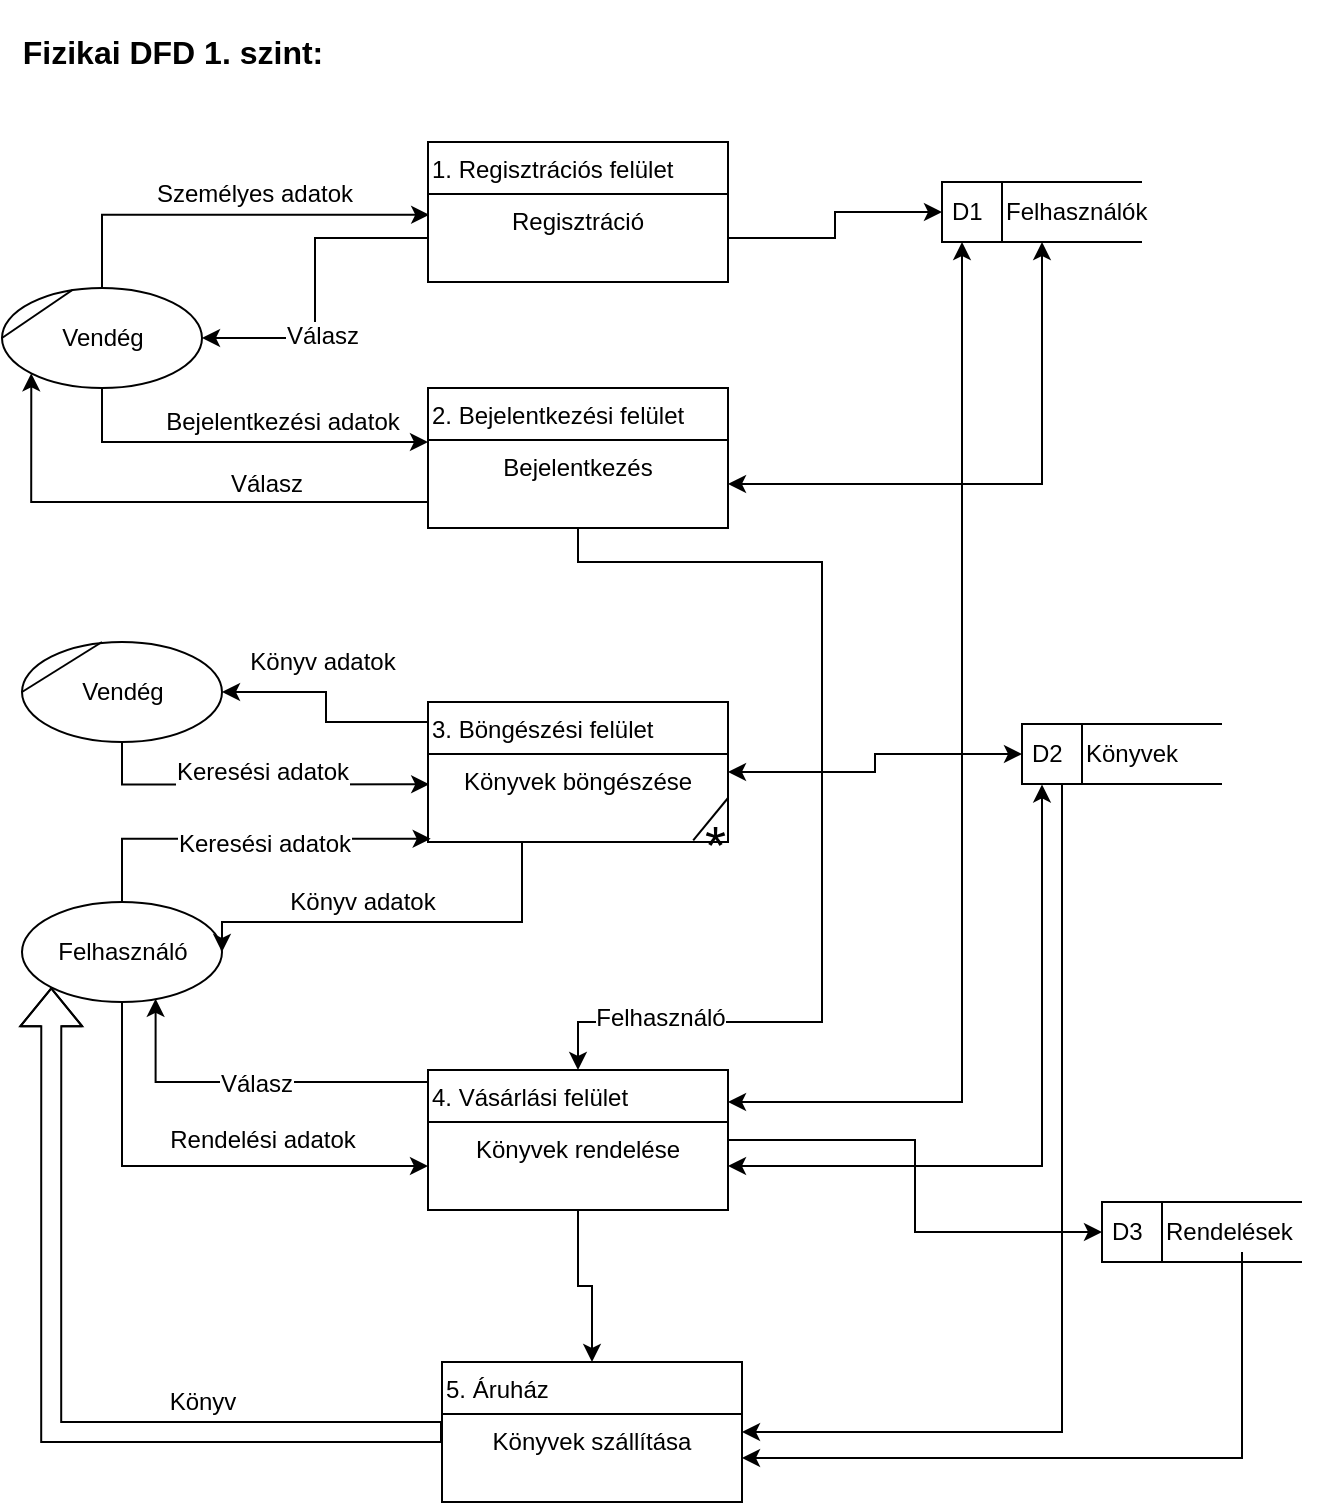 <mxfile version="12.8.0" type="device" pages="5"><diagram id="Dex--o-Fg27r2lw3h0oc" name="Page-1"><mxGraphModel dx="1673" dy="839" grid="1" gridSize="10" guides="1" tooltips="1" connect="1" arrows="1" fold="1" page="1" pageScale="1" pageWidth="827" pageHeight="1169" math="0" shadow="0"><root><mxCell id="0"/><mxCell id="1" parent="0"/><mxCell id="naQja85ROLotgSGWXkZb-15" style="edgeStyle=orthogonalEdgeStyle;rounded=0;orthogonalLoop=1;jettySize=auto;html=1;entryX=0.004;entryY=0.236;entryDx=0;entryDy=0;entryPerimeter=0;" parent="1" source="naQja85ROLotgSGWXkZb-1" target="naQja85ROLotgSGWXkZb-8" edge="1"><mxGeometry relative="1" as="geometry"/></mxCell><mxCell id="naQja85ROLotgSGWXkZb-16" value="Személyes adatok" style="text;html=1;resizable=0;points=[];align=center;verticalAlign=middle;labelBackgroundColor=#ffffff;" parent="naQja85ROLotgSGWXkZb-15" vertex="1" connectable="0"><mxGeometry x="-0.318" y="-2" relative="1" as="geometry"><mxPoint x="44" y="-13" as="offset"/></mxGeometry></mxCell><mxCell id="naQja85ROLotgSGWXkZb-17" style="edgeStyle=orthogonalEdgeStyle;rounded=0;orthogonalLoop=1;jettySize=auto;html=1;" parent="1" source="naQja85ROLotgSGWXkZb-1" target="naQja85ROLotgSGWXkZb-12" edge="1"><mxGeometry relative="1" as="geometry"><Array as="points"><mxPoint x="100" y="270"/></Array></mxGeometry></mxCell><mxCell id="naQja85ROLotgSGWXkZb-18" value="Bejelentkezési adatok" style="text;html=1;resizable=0;points=[];align=center;verticalAlign=middle;labelBackgroundColor=#ffffff;" parent="naQja85ROLotgSGWXkZb-17" vertex="1" connectable="0"><mxGeometry x="0.052" y="32" relative="1" as="geometry"><mxPoint x="17" y="22" as="offset"/></mxGeometry></mxCell><mxCell id="naQja85ROLotgSGWXkZb-1" value="Vendég" style="shape=ellipse;html=1;dashed=0;whitespace=wrap;perimeter=ellipsePerimeter;" parent="1" vertex="1"><mxGeometry x="50" y="193" width="100" height="50" as="geometry"/></mxCell><mxCell id="naQja85ROLotgSGWXkZb-33" style="edgeStyle=orthogonalEdgeStyle;rounded=0;orthogonalLoop=1;jettySize=auto;html=1;entryX=0.009;entryY=0.964;entryDx=0;entryDy=0;entryPerimeter=0;startArrow=none;startFill=0;" parent="1" source="naQja85ROLotgSGWXkZb-2" target="naQja85ROLotgSGWXkZb-24" edge="1"><mxGeometry relative="1" as="geometry"/></mxCell><mxCell id="naQja85ROLotgSGWXkZb-34" value="Keresési adatok" style="text;html=1;resizable=0;points=[];align=center;verticalAlign=middle;labelBackgroundColor=#ffffff;" parent="naQja85ROLotgSGWXkZb-33" vertex="1" connectable="0"><mxGeometry x="0.441" y="-1" relative="1" as="geometry"><mxPoint x="-32" y="1" as="offset"/></mxGeometry></mxCell><mxCell id="naQja85ROLotgSGWXkZb-43" style="edgeStyle=orthogonalEdgeStyle;rounded=0;orthogonalLoop=1;jettySize=auto;html=1;startArrow=none;startFill=0;" parent="1" source="naQja85ROLotgSGWXkZb-2" target="naQja85ROLotgSGWXkZb-26" edge="1"><mxGeometry relative="1" as="geometry"/></mxCell><mxCell id="naQja85ROLotgSGWXkZb-44" value="Rendelési adatok" style="text;html=1;resizable=0;points=[];align=center;verticalAlign=middle;labelBackgroundColor=#ffffff;" parent="naQja85ROLotgSGWXkZb-43" vertex="1" connectable="0"><mxGeometry x="-0.326" y="35" relative="1" as="geometry"><mxPoint x="35" y="-10" as="offset"/></mxGeometry></mxCell><mxCell id="naQja85ROLotgSGWXkZb-2" value="Felhasználó" style="shape=ellipse;html=1;dashed=0;whitespace=wrap;perimeter=ellipsePerimeter;" parent="1" vertex="1"><mxGeometry x="60" y="500" width="100" height="50" as="geometry"/></mxCell><mxCell id="naQja85ROLotgSGWXkZb-7" value="1. Regisztrációs felület" style="swimlane;fontStyle=0;childLayout=stackLayout;horizontal=1;startSize=26;fillColor=none;horizontalStack=0;resizeParent=1;resizeParentMax=0;resizeLast=0;collapsible=1;marginBottom=0;align=left;" parent="1" vertex="1"><mxGeometry x="263" y="120" width="150" height="70" as="geometry"><mxRectangle x="350" y="180" width="40" height="26" as="alternateBounds"/></mxGeometry></mxCell><mxCell id="naQja85ROLotgSGWXkZb-8" value="Regisztráció" style="text;strokeColor=none;fillColor=none;align=center;verticalAlign=top;spacingLeft=4;spacingRight=4;overflow=hidden;rotatable=0;points=[[0,0.5],[1,0.5]];portConstraint=eastwest;" parent="naQja85ROLotgSGWXkZb-7" vertex="1"><mxGeometry y="26" width="150" height="44" as="geometry"/></mxCell><mxCell id="naQja85ROLotgSGWXkZb-19" style="edgeStyle=orthogonalEdgeStyle;rounded=0;orthogonalLoop=1;jettySize=auto;html=1;entryX=0;entryY=1;entryDx=0;entryDy=0;" parent="1" source="naQja85ROLotgSGWXkZb-11" target="naQja85ROLotgSGWXkZb-1" edge="1"><mxGeometry relative="1" as="geometry"><Array as="points"><mxPoint x="65" y="300"/></Array></mxGeometry></mxCell><mxCell id="naQja85ROLotgSGWXkZb-20" value="Válasz" style="text;html=1;resizable=0;points=[];align=center;verticalAlign=middle;labelBackgroundColor=#ffffff;" parent="naQja85ROLotgSGWXkZb-19" vertex="1" connectable="0"><mxGeometry x="-0.367" y="-3" relative="1" as="geometry"><mxPoint x="2" y="-6" as="offset"/></mxGeometry></mxCell><mxCell id="naQja85ROLotgSGWXkZb-45" style="edgeStyle=orthogonalEdgeStyle;rounded=0;orthogonalLoop=1;jettySize=auto;html=1;startArrow=none;startFill=0;" parent="1" source="naQja85ROLotgSGWXkZb-11" target="naQja85ROLotgSGWXkZb-25" edge="1"><mxGeometry relative="1" as="geometry"><Array as="points"><mxPoint x="338" y="330"/><mxPoint x="460" y="330"/><mxPoint x="460" y="560"/><mxPoint x="338" y="560"/></Array></mxGeometry></mxCell><mxCell id="naQja85ROLotgSGWXkZb-46" value="Felhasználó" style="text;html=1;resizable=0;points=[];align=center;verticalAlign=middle;labelBackgroundColor=#ffffff;" parent="naQja85ROLotgSGWXkZb-45" vertex="1" connectable="0"><mxGeometry x="0.748" y="-2" relative="1" as="geometry"><mxPoint as="offset"/></mxGeometry></mxCell><mxCell id="naQja85ROLotgSGWXkZb-11" value="2. Bejelentkezési felület" style="swimlane;fontStyle=0;childLayout=stackLayout;horizontal=1;startSize=26;fillColor=none;horizontalStack=0;resizeParent=1;resizeParentMax=0;resizeLast=0;collapsible=1;marginBottom=0;align=left;" parent="1" vertex="1"><mxGeometry x="263" y="243" width="150" height="70" as="geometry"><mxRectangle x="350" y="180" width="40" height="26" as="alternateBounds"/></mxGeometry></mxCell><mxCell id="naQja85ROLotgSGWXkZb-12" value="Bejelentkezés" style="text;strokeColor=none;fillColor=none;align=center;verticalAlign=top;spacingLeft=4;spacingRight=4;overflow=hidden;rotatable=0;points=[[0,0.5],[1,0.5]];portConstraint=eastwest;" parent="naQja85ROLotgSGWXkZb-11" vertex="1"><mxGeometry y="26" width="150" height="44" as="geometry"/></mxCell><mxCell id="naQja85ROLotgSGWXkZb-22" style="edgeStyle=orthogonalEdgeStyle;rounded=0;orthogonalLoop=1;jettySize=auto;html=1;entryX=1;entryY=0.5;entryDx=0;entryDy=0;startArrow=classic;startFill=1;" parent="1" source="naQja85ROLotgSGWXkZb-13" target="naQja85ROLotgSGWXkZb-12" edge="1"><mxGeometry relative="1" as="geometry"/></mxCell><mxCell id="naQja85ROLotgSGWXkZb-13" value="D1" style="html=1;dashed=0;whitespace=wrap;shape=mxgraph.dfd.dataStoreID;align=left;spacingLeft=3;points=[[0,0],[0.5,0],[1,0],[0,0.5],[1,0.5],[0,1],[0.5,1],[1,1]];" parent="1" vertex="1"><mxGeometry x="520" y="140" width="100" height="30" as="geometry"/></mxCell><mxCell id="naQja85ROLotgSGWXkZb-21" style="edgeStyle=orthogonalEdgeStyle;rounded=0;orthogonalLoop=1;jettySize=auto;html=1;entryX=0;entryY=0.5;entryDx=0;entryDy=0;" parent="1" source="naQja85ROLotgSGWXkZb-8" target="naQja85ROLotgSGWXkZb-13" edge="1"><mxGeometry relative="1" as="geometry"/></mxCell><mxCell id="naQja85ROLotgSGWXkZb-31" style="edgeStyle=orthogonalEdgeStyle;rounded=0;orthogonalLoop=1;jettySize=auto;html=1;entryX=1;entryY=0.5;entryDx=0;entryDy=0;startArrow=none;startFill=0;" parent="1" source="naQja85ROLotgSGWXkZb-23" target="naQja85ROLotgSGWXkZb-27" edge="1"><mxGeometry relative="1" as="geometry"><Array as="points"><mxPoint x="212" y="410"/><mxPoint x="212" y="395"/></Array></mxGeometry></mxCell><mxCell id="naQja85ROLotgSGWXkZb-32" value="Könyv adatok" style="text;html=1;resizable=0;points=[];align=center;verticalAlign=middle;labelBackgroundColor=#ffffff;" parent="naQja85ROLotgSGWXkZb-31" vertex="1" connectable="0"><mxGeometry x="0.203" y="-4" relative="1" as="geometry"><mxPoint x="3" y="-11" as="offset"/></mxGeometry></mxCell><mxCell id="naQja85ROLotgSGWXkZb-35" style="edgeStyle=orthogonalEdgeStyle;rounded=0;orthogonalLoop=1;jettySize=auto;html=1;entryX=1;entryY=0.5;entryDx=0;entryDy=0;startArrow=none;startFill=0;" parent="1" source="naQja85ROLotgSGWXkZb-23" target="naQja85ROLotgSGWXkZb-2" edge="1"><mxGeometry relative="1" as="geometry"><Array as="points"><mxPoint x="310" y="510"/><mxPoint x="160" y="510"/></Array></mxGeometry></mxCell><mxCell id="naQja85ROLotgSGWXkZb-36" value="Könyv adatok" style="text;html=1;resizable=0;points=[];align=center;verticalAlign=middle;labelBackgroundColor=#ffffff;" parent="naQja85ROLotgSGWXkZb-35" vertex="1" connectable="0"><mxGeometry x="0.298" y="-3" relative="1" as="geometry"><mxPoint x="13" y="-7" as="offset"/></mxGeometry></mxCell><mxCell id="naQja85ROLotgSGWXkZb-38" style="edgeStyle=orthogonalEdgeStyle;rounded=0;orthogonalLoop=1;jettySize=auto;html=1;entryX=0;entryY=0.5;entryDx=0;entryDy=0;startArrow=classic;startFill=1;" parent="1" source="naQja85ROLotgSGWXkZb-23" target="naQja85ROLotgSGWXkZb-37" edge="1"><mxGeometry relative="1" as="geometry"/></mxCell><mxCell id="naQja85ROLotgSGWXkZb-23" value="3. Böngészési felület" style="swimlane;fontStyle=0;childLayout=stackLayout;horizontal=1;startSize=26;fillColor=none;horizontalStack=0;resizeParent=1;resizeParentMax=0;resizeLast=0;collapsible=1;marginBottom=0;align=left;" parent="1" vertex="1"><mxGeometry x="263" y="400" width="150" height="70" as="geometry"><mxRectangle x="350" y="180" width="40" height="26" as="alternateBounds"/></mxGeometry></mxCell><mxCell id="naQja85ROLotgSGWXkZb-24" value="Könyvek böngészése" style="text;strokeColor=none;fillColor=none;align=center;verticalAlign=top;spacingLeft=4;spacingRight=4;overflow=hidden;rotatable=0;points=[[0,0.5],[1,0.5]];portConstraint=eastwest;" parent="naQja85ROLotgSGWXkZb-23" vertex="1"><mxGeometry y="26" width="150" height="44" as="geometry"/></mxCell><mxCell id="naQja85ROLotgSGWXkZb-59" value="" style="endArrow=none;html=1;entryX=1;entryY=0.5;entryDx=0;entryDy=0;exitX=0.884;exitY=0.982;exitDx=0;exitDy=0;exitPerimeter=0;" parent="naQja85ROLotgSGWXkZb-23" source="naQja85ROLotgSGWXkZb-24" target="naQja85ROLotgSGWXkZb-24" edge="1"><mxGeometry width="50" height="50" relative="1" as="geometry"><mxPoint x="-213" y="470" as="sourcePoint"/><mxPoint x="-163" y="420" as="targetPoint"/></mxGeometry></mxCell><mxCell id="naQja85ROLotgSGWXkZb-39" style="edgeStyle=orthogonalEdgeStyle;rounded=0;orthogonalLoop=1;jettySize=auto;html=1;entryX=0.1;entryY=1;entryDx=0;entryDy=0;entryPerimeter=0;startArrow=classic;startFill=1;" parent="1" source="naQja85ROLotgSGWXkZb-25" target="naQja85ROLotgSGWXkZb-13" edge="1"><mxGeometry relative="1" as="geometry"><Array as="points"><mxPoint x="530" y="600"/></Array></mxGeometry></mxCell><mxCell id="naQja85ROLotgSGWXkZb-42" style="edgeStyle=orthogonalEdgeStyle;rounded=0;orthogonalLoop=1;jettySize=auto;html=1;entryX=0;entryY=0.5;entryDx=0;entryDy=0;startArrow=none;startFill=0;" parent="1" source="naQja85ROLotgSGWXkZb-25" target="naQja85ROLotgSGWXkZb-41" edge="1"><mxGeometry relative="1" as="geometry"/></mxCell><mxCell id="n5wov1AX1bAlxisEDjjd-2" style="edgeStyle=orthogonalEdgeStyle;rounded=0;orthogonalLoop=1;jettySize=auto;html=1;entryX=0.668;entryY=0.968;entryDx=0;entryDy=0;entryPerimeter=0;startArrow=none;startFill=0;endArrow=classic;endFill=1;fontSize=12;" parent="1" source="naQja85ROLotgSGWXkZb-25" target="naQja85ROLotgSGWXkZb-2" edge="1"><mxGeometry relative="1" as="geometry"><Array as="points"><mxPoint x="127" y="590"/></Array></mxGeometry></mxCell><mxCell id="n5wov1AX1bAlxisEDjjd-3" value="Válasz" style="text;html=1;resizable=0;points=[];align=center;verticalAlign=middle;labelBackgroundColor=#ffffff;fontSize=12;" parent="n5wov1AX1bAlxisEDjjd-2" vertex="1" connectable="0"><mxGeometry x="-0.029" y="1" relative="1" as="geometry"><mxPoint as="offset"/></mxGeometry></mxCell><mxCell id="8-DbtvxXJsFR5BbwrOw9-1" style="edgeStyle=orthogonalEdgeStyle;rounded=0;orthogonalLoop=1;jettySize=auto;html=1;entryX=0.5;entryY=0;entryDx=0;entryDy=0;startArrow=none;startFill=0;endArrow=classic;endFill=1;fontSize=12;" parent="1" source="naQja85ROLotgSGWXkZb-25" target="naQja85ROLotgSGWXkZb-52" edge="1"><mxGeometry relative="1" as="geometry"/></mxCell><mxCell id="naQja85ROLotgSGWXkZb-25" value="4. Vásárlási felület" style="swimlane;fontStyle=0;childLayout=stackLayout;horizontal=1;startSize=26;fillColor=none;horizontalStack=0;resizeParent=1;resizeParentMax=0;resizeLast=0;collapsible=1;marginBottom=0;align=left;" parent="1" vertex="1"><mxGeometry x="263" y="584" width="150" height="70" as="geometry"><mxRectangle x="350" y="180" width="40" height="26" as="alternateBounds"/></mxGeometry></mxCell><mxCell id="naQja85ROLotgSGWXkZb-26" value="Könyvek rendelése" style="text;strokeColor=none;fillColor=none;align=center;verticalAlign=top;spacingLeft=4;spacingRight=4;overflow=hidden;rotatable=0;points=[[0,0.5],[1,0.5]];portConstraint=eastwest;" parent="naQja85ROLotgSGWXkZb-25" vertex="1"><mxGeometry y="26" width="150" height="44" as="geometry"/></mxCell><mxCell id="naQja85ROLotgSGWXkZb-29" style="edgeStyle=orthogonalEdgeStyle;rounded=0;orthogonalLoop=1;jettySize=auto;html=1;entryX=0.004;entryY=0.345;entryDx=0;entryDy=0;entryPerimeter=0;startArrow=none;startFill=0;" parent="1" source="naQja85ROLotgSGWXkZb-27" target="naQja85ROLotgSGWXkZb-24" edge="1"><mxGeometry relative="1" as="geometry"/></mxCell><mxCell id="naQja85ROLotgSGWXkZb-30" value="Keresési adatok" style="text;html=1;resizable=0;points=[];align=center;verticalAlign=middle;labelBackgroundColor=#ffffff;" parent="naQja85ROLotgSGWXkZb-29" vertex="1" connectable="0"><mxGeometry x="-0.211" y="-1" relative="1" as="geometry"><mxPoint x="22" y="-7" as="offset"/></mxGeometry></mxCell><mxCell id="naQja85ROLotgSGWXkZb-27" value="Vendég" style="shape=ellipse;html=1;dashed=0;whitespace=wrap;perimeter=ellipsePerimeter;align=center;" parent="1" vertex="1"><mxGeometry x="60" y="370" width="100" height="50" as="geometry"/></mxCell><mxCell id="naQja85ROLotgSGWXkZb-28" value="" style="endArrow=none;html=1;exitX=0;exitY=0.5;exitDx=0;exitDy=0;entryX=0.352;entryY=0.02;entryDx=0;entryDy=0;entryPerimeter=0;" parent="1" source="naQja85ROLotgSGWXkZb-1" target="naQja85ROLotgSGWXkZb-1" edge="1"><mxGeometry width="50" height="50" relative="1" as="geometry"><mxPoint x="50" y="240" as="sourcePoint"/><mxPoint x="90" y="190" as="targetPoint"/></mxGeometry></mxCell><mxCell id="naQja85ROLotgSGWXkZb-37" value="D2" style="html=1;dashed=0;whitespace=wrap;shape=mxgraph.dfd.dataStoreID;align=left;spacingLeft=3;points=[[0,0],[0.5,0],[1,0],[0,0.5],[1,0.5],[0,1],[0.5,1],[1,1]];" parent="1" vertex="1"><mxGeometry x="560" y="411" width="100" height="30" as="geometry"/></mxCell><mxCell id="naQja85ROLotgSGWXkZb-40" style="edgeStyle=orthogonalEdgeStyle;rounded=0;orthogonalLoop=1;jettySize=auto;html=1;entryX=0.1;entryY=1.007;entryDx=0;entryDy=0;entryPerimeter=0;startArrow=classic;startFill=1;" parent="1" source="naQja85ROLotgSGWXkZb-26" target="naQja85ROLotgSGWXkZb-37" edge="1"><mxGeometry relative="1" as="geometry"/></mxCell><mxCell id="naQja85ROLotgSGWXkZb-41" value="D3" style="html=1;dashed=0;whitespace=wrap;shape=mxgraph.dfd.dataStoreID;align=left;spacingLeft=3;points=[[0,0],[0.5,0],[1,0],[0,0.5],[1,0.5],[0,1],[0.5,1],[1,1]];" parent="1" vertex="1"><mxGeometry x="600" y="650" width="100" height="30" as="geometry"/></mxCell><mxCell id="naQja85ROLotgSGWXkZb-48" value="" style="endArrow=none;html=1;exitX=0;exitY=0.5;exitDx=0;exitDy=0;" parent="1" source="naQja85ROLotgSGWXkZb-27" edge="1"><mxGeometry width="50" height="50" relative="1" as="geometry"><mxPoint x="60" y="410" as="sourcePoint"/><mxPoint x="100" y="370" as="targetPoint"/></mxGeometry></mxCell><mxCell id="naQja85ROLotgSGWXkZb-49" value="Felhasználók" style="text;html=1;resizable=0;points=[];autosize=1;align=left;verticalAlign=top;spacingTop=-4;" parent="1" vertex="1"><mxGeometry x="550" y="145" width="90" height="20" as="geometry"/></mxCell><mxCell id="naQja85ROLotgSGWXkZb-50" value="Könyvek" style="text;html=1;resizable=0;points=[];autosize=1;align=left;verticalAlign=top;spacingTop=-4;" parent="1" vertex="1"><mxGeometry x="590" y="416" width="60" height="20" as="geometry"/></mxCell><mxCell id="naQja85ROLotgSGWXkZb-56" style="edgeStyle=orthogonalEdgeStyle;rounded=0;orthogonalLoop=1;jettySize=auto;html=1;entryX=1;entryY=0.5;entryDx=0;entryDy=0;startArrow=none;startFill=0;" parent="1" source="naQja85ROLotgSGWXkZb-51" target="naQja85ROLotgSGWXkZb-53" edge="1"><mxGeometry relative="1" as="geometry"/></mxCell><mxCell id="naQja85ROLotgSGWXkZb-51" value="Rendelések" style="text;html=1;resizable=0;points=[];autosize=1;align=left;verticalAlign=top;spacingTop=-4;" parent="1" vertex="1"><mxGeometry x="630" y="655" width="80" height="20" as="geometry"/></mxCell><mxCell id="naQja85ROLotgSGWXkZb-54" style="edgeStyle=orthogonalEdgeStyle;rounded=0;orthogonalLoop=1;jettySize=auto;html=1;startArrow=classic;startFill=1;endArrow=none;endFill=0;" parent="1" source="naQja85ROLotgSGWXkZb-52" target="naQja85ROLotgSGWXkZb-37" edge="1"><mxGeometry relative="1" as="geometry"><Array as="points"><mxPoint x="580" y="765"/></Array></mxGeometry></mxCell><mxCell id="naQja85ROLotgSGWXkZb-57" style="edgeStyle=orthogonalEdgeStyle;rounded=0;orthogonalLoop=1;jettySize=auto;html=1;entryX=0;entryY=1;entryDx=0;entryDy=0;startArrow=none;startFill=0;shape=flexArrow;" parent="1" source="naQja85ROLotgSGWXkZb-52" target="naQja85ROLotgSGWXkZb-2" edge="1"><mxGeometry relative="1" as="geometry"/></mxCell><mxCell id="naQja85ROLotgSGWXkZb-58" value="Könyv" style="text;html=1;resizable=0;points=[];align=center;verticalAlign=middle;labelBackgroundColor=#ffffff;" parent="naQja85ROLotgSGWXkZb-57" vertex="1" connectable="0"><mxGeometry x="-0.381" y="-6" relative="1" as="geometry"><mxPoint x="9" y="-9" as="offset"/></mxGeometry></mxCell><mxCell id="naQja85ROLotgSGWXkZb-52" value="5. Áruház" style="swimlane;fontStyle=0;childLayout=stackLayout;horizontal=1;startSize=26;fillColor=none;horizontalStack=0;resizeParent=1;resizeParentMax=0;resizeLast=0;collapsible=1;marginBottom=0;align=left;" parent="1" vertex="1"><mxGeometry x="270" y="730" width="150" height="70" as="geometry"><mxRectangle x="350" y="180" width="40" height="26" as="alternateBounds"/></mxGeometry></mxCell><mxCell id="naQja85ROLotgSGWXkZb-53" value="Könyvek szállítása" style="text;strokeColor=none;fillColor=none;align=center;verticalAlign=top;spacingLeft=4;spacingRight=4;overflow=hidden;rotatable=0;points=[[0,0.5],[1,0.5]];portConstraint=eastwest;" parent="naQja85ROLotgSGWXkZb-52" vertex="1"><mxGeometry y="26" width="150" height="44" as="geometry"/></mxCell><mxCell id="naQja85ROLotgSGWXkZb-60" value="*" style="text;html=1;resizable=0;points=[];autosize=1;align=right;verticalAlign=bottom;spacingTop=-4;fontSize=27;labelPosition=left;verticalLabelPosition=top;" parent="1" vertex="1"><mxGeometry x="413" y="490" width="20" height="20" as="geometry"/></mxCell><mxCell id="OhlNc0prwrBTpy8iQQ1R-1" style="edgeStyle=orthogonalEdgeStyle;rounded=0;orthogonalLoop=1;jettySize=auto;html=1;entryX=1;entryY=0.5;entryDx=0;entryDy=0;startArrow=none;startFill=0;endArrow=classic;endFill=1;fontSize=12;" parent="1" source="naQja85ROLotgSGWXkZb-8" target="naQja85ROLotgSGWXkZb-1" edge="1"><mxGeometry relative="1" as="geometry"/></mxCell><mxCell id="OhlNc0prwrBTpy8iQQ1R-2" value="Válasz" style="text;html=1;resizable=0;points=[];align=center;verticalAlign=middle;labelBackgroundColor=#ffffff;fontSize=12;" parent="OhlNc0prwrBTpy8iQQ1R-1" vertex="1" connectable="0"><mxGeometry x="0.191" y="-3" relative="1" as="geometry"><mxPoint x="6" y="8" as="offset"/></mxGeometry></mxCell><mxCell id="bI3rAnVrdddAbVNu9CMB-1" value="&lt;h2&gt;&lt;font style=&quot;font-size: 16px&quot;&gt;Fizikai DFD 1. szint:&lt;/font&gt;&lt;/h2&gt;" style="text;html=1;align=center;verticalAlign=middle;resizable=0;points=[];autosize=1;" vertex="1" parent="1"><mxGeometry x="50" y="50" width="170" height="50" as="geometry"/></mxCell></root></mxGraphModel></diagram><diagram id="E3DHKG3Lny0LKk9NBCO2" name="Page-2"><mxGraphModel dx="1422" dy="713" grid="1" gridSize="10" guides="1" tooltips="1" connect="1" arrows="1" fold="1" page="1" pageScale="1" pageWidth="827" pageHeight="1169" math="0" shadow="0"><root><mxCell id="fCQuZ8JdMavADfHyXUpM-0"/><mxCell id="fCQuZ8JdMavADfHyXUpM-1" parent="fCQuZ8JdMavADfHyXUpM-0"/><mxCell id="jLLs5Ni0uWfMCStu8Lew-0" style="edgeStyle=orthogonalEdgeStyle;rounded=0;orthogonalLoop=1;jettySize=auto;html=1;entryX=-0.004;entryY=0.331;entryDx=0;entryDy=0;entryPerimeter=0;startArrow=none;startFill=0;endArrow=classic;endFill=1;fontSize=12;" parent="fCQuZ8JdMavADfHyXUpM-1" source="fCQuZ8JdMavADfHyXUpM-3" target="DsXk8vYqBbhX0YfMfgaJ-3" edge="1"><mxGeometry relative="1" as="geometry"/></mxCell><mxCell id="jLLs5Ni0uWfMCStu8Lew-1" value="Személyes adatok" style="text;html=1;resizable=0;points=[];align=center;verticalAlign=middle;labelBackgroundColor=#ffffff;fontSize=12;" parent="jLLs5Ni0uWfMCStu8Lew-0" vertex="1" connectable="0"><mxGeometry x="-0.168" y="-1" relative="1" as="geometry"><mxPoint x="2" y="-8" as="offset"/></mxGeometry></mxCell><mxCell id="fCQuZ8JdMavADfHyXUpM-3" value="Vendég" style="shape=ellipse;html=1;dashed=0;whitespace=wrap;perimeter=ellipsePerimeter;fontSize=12;align=center;" parent="fCQuZ8JdMavADfHyXUpM-1" vertex="1"><mxGeometry x="30" y="235" width="100" height="50" as="geometry"/></mxCell><mxCell id="jZcaV0tnbiNQL_H4y_YL-9" value="1. Regisztrációs felület" style="swimlane;fontSize=12;align=left;" parent="fCQuZ8JdMavADfHyXUpM-1" vertex="1"><mxGeometry x="201" y="50" width="460" height="480" as="geometry"/></mxCell><mxCell id="EqII1HhAC6JN_2L8OOSk-2" style="edgeStyle=orthogonalEdgeStyle;rounded=0;orthogonalLoop=1;jettySize=auto;html=1;entryX=0.5;entryY=0;entryDx=0;entryDy=0;startArrow=none;startFill=0;endArrow=classic;endFill=1;fontSize=12;" parent="jZcaV0tnbiNQL_H4y_YL-9" source="DsXk8vYqBbhX0YfMfgaJ-0" target="DsXk8vYqBbhX0YfMfgaJ-5" edge="1"><mxGeometry relative="1" as="geometry"/></mxCell><mxCell id="DsXk8vYqBbhX0YfMfgaJ-0" value="1.1 Adatfelviteli űrlap" style="swimlane;fontStyle=0;childLayout=stackLayout;horizontal=1;startSize=26;fillColor=none;horizontalStack=0;resizeParent=1;resizeParentMax=0;resizeLast=0;collapsible=1;marginBottom=0;fontSize=12;align=left;" parent="jZcaV0tnbiNQL_H4y_YL-9" vertex="1"><mxGeometry x="100" y="80" width="150" height="90" as="geometry"/></mxCell><mxCell id="DsXk8vYqBbhX0YfMfgaJ-3" value="Adatok megadása" style="text;strokeColor=none;fillColor=none;align=left;verticalAlign=top;spacingLeft=4;spacingRight=4;overflow=hidden;rotatable=0;points=[[0,0.5],[1,0.5]];portConstraint=eastwest;" parent="DsXk8vYqBbhX0YfMfgaJ-0" vertex="1"><mxGeometry y="26" width="150" height="64" as="geometry"/></mxCell><mxCell id="EqII1HhAC6JN_2L8OOSk-9" value="" style="endArrow=none;html=1;fontSize=12;exitX=0.828;exitY=1.019;exitDx=0;exitDy=0;exitPerimeter=0;entryX=1.009;entryY=0.731;entryDx=0;entryDy=0;entryPerimeter=0;" parent="DsXk8vYqBbhX0YfMfgaJ-0" source="DsXk8vYqBbhX0YfMfgaJ-3" target="DsXk8vYqBbhX0YfMfgaJ-3" edge="1"><mxGeometry width="50" height="50" relative="1" as="geometry"><mxPoint x="229" y="100" as="sourcePoint"/><mxPoint x="279" y="50" as="targetPoint"/></mxGeometry></mxCell><mxCell id="EqII1HhAC6JN_2L8OOSk-4" style="edgeStyle=orthogonalEdgeStyle;rounded=0;orthogonalLoop=1;jettySize=auto;html=1;entryX=0.5;entryY=0;entryDx=0;entryDy=0;startArrow=none;startFill=0;endArrow=classic;endFill=1;fontSize=12;" parent="jZcaV0tnbiNQL_H4y_YL-9" source="DsXk8vYqBbhX0YfMfgaJ-5" target="DsXk8vYqBbhX0YfMfgaJ-7" edge="1"><mxGeometry relative="1" as="geometry"/></mxCell><mxCell id="DsXk8vYqBbhX0YfMfgaJ-5" value="1.2 Felhasználó kereső" style="swimlane;fontStyle=0;childLayout=stackLayout;horizontal=1;startSize=26;fillColor=none;horizontalStack=0;resizeParent=1;resizeParentMax=0;resizeLast=0;collapsible=1;marginBottom=0;fontSize=12;align=left;" parent="jZcaV0tnbiNQL_H4y_YL-9" vertex="1"><mxGeometry x="100" y="210" width="150" height="90" as="geometry"/></mxCell><mxCell id="DsXk8vYqBbhX0YfMfgaJ-6" value="Felhasználó keresése" style="text;strokeColor=none;fillColor=none;align=left;verticalAlign=top;spacingLeft=4;spacingRight=4;overflow=hidden;rotatable=0;points=[[0,0.5],[1,0.5]];portConstraint=eastwest;" parent="DsXk8vYqBbhX0YfMfgaJ-5" vertex="1"><mxGeometry y="26" width="150" height="64" as="geometry"/></mxCell><mxCell id="EqII1HhAC6JN_2L8OOSk-10" value="" style="endArrow=none;html=1;fontSize=12;exitX=0.876;exitY=1.013;exitDx=0;exitDy=0;exitPerimeter=0;entryX=1.015;entryY=0.725;entryDx=0;entryDy=0;entryPerimeter=0;" parent="DsXk8vYqBbhX0YfMfgaJ-5" source="DsXk8vYqBbhX0YfMfgaJ-6" target="DsXk8vYqBbhX0YfMfgaJ-6" edge="1"><mxGeometry width="50" height="50" relative="1" as="geometry"><mxPoint x="134.2" y="-28.784" as="sourcePoint"/><mxPoint x="161.35" y="-47.216" as="targetPoint"/></mxGeometry></mxCell><mxCell id="DsXk8vYqBbhX0YfMfgaJ-7" value="1.3 Bejegyzés készítő" style="swimlane;fontStyle=0;childLayout=stackLayout;horizontal=1;startSize=26;fillColor=none;horizontalStack=0;resizeParent=1;resizeParentMax=0;resizeLast=0;collapsible=1;marginBottom=0;fontSize=12;align=left;" parent="jZcaV0tnbiNQL_H4y_YL-9" vertex="1"><mxGeometry x="100" y="350" width="150" height="90" as="geometry"/></mxCell><mxCell id="DsXk8vYqBbhX0YfMfgaJ-8" value="Felhasználó létrehozása" style="text;strokeColor=none;fillColor=none;align=left;verticalAlign=top;spacingLeft=4;spacingRight=4;overflow=hidden;rotatable=0;points=[[0,0.5],[1,0.5]];portConstraint=eastwest;" parent="DsXk8vYqBbhX0YfMfgaJ-7" vertex="1"><mxGeometry y="26" width="150" height="64" as="geometry"/></mxCell><mxCell id="EqII1HhAC6JN_2L8OOSk-11" value="" style="endArrow=none;html=1;fontSize=12;exitX=0.908;exitY=0.988;exitDx=0;exitDy=0;exitPerimeter=0;entryX=0.999;entryY=0.663;entryDx=0;entryDy=0;entryPerimeter=0;" parent="DsXk8vYqBbhX0YfMfgaJ-7" source="DsXk8vYqBbhX0YfMfgaJ-8" target="DsXk8vYqBbhX0YfMfgaJ-8" edge="1"><mxGeometry width="50" height="50" relative="1" as="geometry"><mxPoint x="144.2" y="-158.784" as="sourcePoint"/><mxPoint x="171.35" y="-177.216" as="targetPoint"/></mxGeometry></mxCell><mxCell id="EqII1HhAC6JN_2L8OOSk-3" style="edgeStyle=orthogonalEdgeStyle;rounded=0;orthogonalLoop=1;jettySize=auto;html=1;entryX=1;entryY=0.5;entryDx=0;entryDy=0;startArrow=none;startFill=0;endArrow=classic;endFill=1;fontSize=12;" parent="jZcaV0tnbiNQL_H4y_YL-9" source="DsXk8vYqBbhX0YfMfgaJ-3" target="DsXk8vYqBbhX0YfMfgaJ-8" edge="1"><mxGeometry relative="1" as="geometry"><Array as="points"><mxPoint x="270" y="138"/><mxPoint x="270" y="408"/></Array></mxGeometry></mxCell><mxCell id="EqII1HhAC6JN_2L8OOSk-12" value="*" style="text;html=1;resizable=0;points=[];autosize=1;align=right;verticalAlign=bottom;spacingTop=-4;fontSize=27;labelPosition=left;verticalLabelPosition=top;" parent="jZcaV0tnbiNQL_H4y_YL-9" vertex="1"><mxGeometry x="249" y="190" width="20" height="20" as="geometry"/></mxCell><mxCell id="EqII1HhAC6JN_2L8OOSk-13" value="*" style="text;html=1;resizable=0;points=[];autosize=1;align=right;verticalAlign=bottom;spacingTop=-4;fontSize=27;labelPosition=left;verticalLabelPosition=top;" parent="jZcaV0tnbiNQL_H4y_YL-9" vertex="1"><mxGeometry x="250" y="320" width="20" height="20" as="geometry"/></mxCell><mxCell id="EqII1HhAC6JN_2L8OOSk-15" value="*" style="text;html=1;resizable=0;points=[];autosize=1;align=right;verticalAlign=bottom;spacingTop=-4;fontSize=27;labelPosition=left;verticalLabelPosition=top;" parent="jZcaV0tnbiNQL_H4y_YL-9" vertex="1"><mxGeometry x="250" y="460" width="20" height="20" as="geometry"/></mxCell><mxCell id="EqII1HhAC6JN_2L8OOSk-0" style="edgeStyle=orthogonalEdgeStyle;rounded=0;orthogonalLoop=1;jettySize=auto;html=1;entryX=0.5;entryY=1;entryDx=0;entryDy=0;startArrow=none;startFill=0;endArrow=classic;endFill=1;fontSize=12;" parent="fCQuZ8JdMavADfHyXUpM-1" source="DsXk8vYqBbhX0YfMfgaJ-8" target="fCQuZ8JdMavADfHyXUpM-3" edge="1"><mxGeometry relative="1" as="geometry"/></mxCell><mxCell id="EqII1HhAC6JN_2L8OOSk-1" value="Válasz" style="text;html=1;resizable=0;points=[];align=center;verticalAlign=middle;labelBackgroundColor=#ffffff;fontSize=12;" parent="EqII1HhAC6JN_2L8OOSk-0" vertex="1" connectable="0"><mxGeometry x="-0.105" y="-2" relative="1" as="geometry"><mxPoint as="offset"/></mxGeometry></mxCell><mxCell id="EqII1HhAC6JN_2L8OOSk-5" value="D1" style="html=1;dashed=0;whitespace=wrap;shape=mxgraph.dfd.dataStoreID;align=left;spacingLeft=3;points=[[0,0],[0.5,0],[1,0],[0,0.5],[1,0.5],[0,1],[0.5,1],[1,1]];fontSize=12;" parent="fCQuZ8JdMavADfHyXUpM-1" vertex="1"><mxGeometry x="710" y="285" width="100" height="30" as="geometry"/></mxCell><mxCell id="EqII1HhAC6JN_2L8OOSk-6" style="edgeStyle=orthogonalEdgeStyle;rounded=0;orthogonalLoop=1;jettySize=auto;html=1;startArrow=classic;startFill=1;endArrow=classic;endFill=1;fontSize=12;" parent="fCQuZ8JdMavADfHyXUpM-1" source="DsXk8vYqBbhX0YfMfgaJ-6" target="EqII1HhAC6JN_2L8OOSk-5" edge="1"><mxGeometry relative="1" as="geometry"/></mxCell><mxCell id="EqII1HhAC6JN_2L8OOSk-7" style="edgeStyle=orthogonalEdgeStyle;rounded=0;orthogonalLoop=1;jettySize=auto;html=1;entryX=0.624;entryY=1.127;entryDx=0;entryDy=0;entryPerimeter=0;startArrow=classic;startFill=1;endArrow=classic;endFill=1;fontSize=12;" parent="fCQuZ8JdMavADfHyXUpM-1" source="DsXk8vYqBbhX0YfMfgaJ-7" target="EqII1HhAC6JN_2L8OOSk-5" edge="1"><mxGeometry relative="1" as="geometry"><Array as="points"><mxPoint x="772" y="480"/></Array></mxGeometry></mxCell><mxCell id="EqII1HhAC6JN_2L8OOSk-8" value="Felhasználók" style="text;html=1;resizable=0;points=[];autosize=1;align=left;verticalAlign=top;spacingTop=-4;fontSize=12;" parent="fCQuZ8JdMavADfHyXUpM-1" vertex="1"><mxGeometry x="737" y="290" width="90" height="20" as="geometry"/></mxCell><mxCell id="9KRIC5DVWb3CBlBortth-0" value="&lt;h2&gt;Fizikai DFD&amp;nbsp; 2.szint&lt;/h2&gt;" style="text;html=1;align=center;verticalAlign=middle;resizable=0;points=[];autosize=1;" vertex="1" parent="fCQuZ8JdMavADfHyXUpM-1"><mxGeometry x="41" width="180" height="50" as="geometry"/></mxCell></root></mxGraphModel></diagram><diagram id="oXypNDcibYwx4IJJN26h" name="Page-3"><mxGraphModel dx="1422" dy="713" grid="1" gridSize="10" guides="1" tooltips="1" connect="1" arrows="1" fold="1" page="1" pageScale="1" pageWidth="827" pageHeight="1169" math="0" shadow="0"><root><mxCell id="x9KbBKffSNk6jEuZFqJx-0"/><mxCell id="x9KbBKffSNk6jEuZFqJx-1" parent="x9KbBKffSNk6jEuZFqJx-0"/><mxCell id="x9KbBKffSNk6jEuZFqJx-2" value="2. Bejelentkezési felület" style="swimlane;fontSize=12;align=left;" parent="x9KbBKffSNk6jEuZFqJx-1" vertex="1"><mxGeometry x="250" y="60" width="310" height="410" as="geometry"/></mxCell><mxCell id="ZS1YKato7epYdzNAMd3u-12" style="edgeStyle=orthogonalEdgeStyle;rounded=0;orthogonalLoop=1;jettySize=auto;html=1;startArrow=none;startFill=0;endArrow=classic;endFill=1;fontSize=12;" parent="x9KbBKffSNk6jEuZFqJx-2" source="ZS1YKato7epYdzNAMd3u-2" target="ZS1YKato7epYdzNAMd3u-6" edge="1"><mxGeometry relative="1" as="geometry"/></mxCell><mxCell id="ZS1YKato7epYdzNAMd3u-2" value="2.1 Adatelemző" style="swimlane;fontStyle=0;childLayout=stackLayout;horizontal=1;startSize=26;fillColor=none;horizontalStack=0;resizeParent=1;resizeParentMax=0;resizeLast=0;collapsible=1;marginBottom=0;fontSize=12;align=left;" parent="x9KbBKffSNk6jEuZFqJx-2" vertex="1"><mxGeometry x="85" y="80" width="140" height="90" as="geometry"/></mxCell><mxCell id="ZS1YKato7epYdzNAMd3u-4" value="Bejelentkezési adatok&#10;elemzése" style="text;strokeColor=none;fillColor=none;align=center;verticalAlign=top;spacingLeft=4;spacingRight=4;overflow=hidden;rotatable=0;points=[[0,0.5],[1,0.5]];portConstraint=eastwest;" parent="ZS1YKato7epYdzNAMd3u-2" vertex="1"><mxGeometry y="26" width="140" height="64" as="geometry"/></mxCell><mxCell id="31lo3D4Q2ci4cJuALEiD-1" value="" style="endArrow=none;html=1;fontSize=12;exitX=0.787;exitY=1;exitDx=0;exitDy=0;exitPerimeter=0;entryX=1.016;entryY=0.662;entryDx=0;entryDy=0;entryPerimeter=0;" parent="ZS1YKato7epYdzNAMd3u-2" source="ZS1YKato7epYdzNAMd3u-4" target="ZS1YKato7epYdzNAMd3u-4" edge="1"><mxGeometry width="50" height="50" relative="1" as="geometry"><mxPoint x="115" y="110" as="sourcePoint"/><mxPoint x="165" y="60" as="targetPoint"/></mxGeometry></mxCell><mxCell id="ZS1YKato7epYdzNAMd3u-6" value="2.1 Adatellenőrző" style="swimlane;fontStyle=0;childLayout=stackLayout;horizontal=1;startSize=26;fillColor=none;horizontalStack=0;resizeParent=1;resizeParentMax=0;resizeLast=0;collapsible=1;marginBottom=0;fontSize=12;align=left;" parent="x9KbBKffSNk6jEuZFqJx-2" vertex="1"><mxGeometry x="85" y="270" width="140" height="90" as="geometry"/></mxCell><mxCell id="ZS1YKato7epYdzNAMd3u-7" value="Bejelentkezési adatok&#10;ellenőrzése" style="text;strokeColor=none;fillColor=none;align=center;verticalAlign=top;spacingLeft=4;spacingRight=4;overflow=hidden;rotatable=0;points=[[0,0.5],[1,0.5]];portConstraint=eastwest;" parent="ZS1YKato7epYdzNAMd3u-6" vertex="1"><mxGeometry y="26" width="140" height="64" as="geometry"/></mxCell><mxCell id="31lo3D4Q2ci4cJuALEiD-2" value="" style="endArrow=none;html=1;fontSize=12;exitX=0.821;exitY=1.006;exitDx=0;exitDy=0;exitPerimeter=0;entryX=1.004;entryY=0.669;entryDx=0;entryDy=0;entryPerimeter=0;" parent="ZS1YKato7epYdzNAMd3u-6" source="ZS1YKato7epYdzNAMd3u-7" target="ZS1YKato7epYdzNAMd3u-7" edge="1"><mxGeometry width="50" height="50" relative="1" as="geometry"><mxPoint x="165" y="40" as="sourcePoint"/><mxPoint x="145" y="70" as="targetPoint"/></mxGeometry></mxCell><mxCell id="31lo3D4Q2ci4cJuALEiD-3" value="*" style="text;html=1;resizable=0;points=[];autosize=1;align=right;verticalAlign=bottom;spacingTop=-4;fontSize=27;labelPosition=left;verticalLabelPosition=top;" parent="x9KbBKffSNk6jEuZFqJx-2" vertex="1"><mxGeometry x="225" y="185" width="20" height="20" as="geometry"/></mxCell><mxCell id="31lo3D4Q2ci4cJuALEiD-4" value="*" style="text;html=1;resizable=0;points=[];autosize=1;align=right;verticalAlign=bottom;spacingTop=-4;fontSize=27;labelPosition=left;verticalLabelPosition=top;" parent="x9KbBKffSNk6jEuZFqJx-2" vertex="1"><mxGeometry x="225" y="380" width="20" height="20" as="geometry"/></mxCell><mxCell id="ZS1YKato7epYdzNAMd3u-8" style="edgeStyle=orthogonalEdgeStyle;rounded=0;orthogonalLoop=1;jettySize=auto;html=1;startArrow=none;startFill=0;endArrow=classic;endFill=1;fontSize=12;" parent="x9KbBKffSNk6jEuZFqJx-1" source="ZS1YKato7epYdzNAMd3u-0" target="ZS1YKato7epYdzNAMd3u-4" edge="1"><mxGeometry relative="1" as="geometry"/></mxCell><mxCell id="ZS1YKato7epYdzNAMd3u-10" value="Bejelentkezési adatok" style="text;html=1;resizable=0;points=[];align=center;verticalAlign=middle;labelBackgroundColor=#ffffff;fontSize=12;" parent="ZS1YKato7epYdzNAMd3u-8" vertex="1" connectable="0"><mxGeometry x="-0.076" y="-2" relative="1" as="geometry"><mxPoint as="offset"/></mxGeometry></mxCell><mxCell id="ZS1YKato7epYdzNAMd3u-0" value="Vendég" style="shape=ellipse;html=1;dashed=0;whitespace=wrap;perimeter=ellipsePerimeter;fontSize=12;align=center;" parent="x9KbBKffSNk6jEuZFqJx-1" vertex="1"><mxGeometry x="50" y="250" width="100" height="50" as="geometry"/></mxCell><mxCell id="ZS1YKato7epYdzNAMd3u-1" value="D1" style="html=1;dashed=0;whitespace=wrap;shape=mxgraph.dfd.dataStoreID;align=left;spacingLeft=3;points=[[0,0],[0.5,0],[1,0],[0,0.5],[1,0.5],[0,1],[0.5,1],[1,1]];fontSize=12;" parent="x9KbBKffSNk6jEuZFqJx-1" vertex="1"><mxGeometry x="680" y="250" width="100" height="30" as="geometry"/></mxCell><mxCell id="ZS1YKato7epYdzNAMd3u-9" style="edgeStyle=orthogonalEdgeStyle;rounded=0;orthogonalLoop=1;jettySize=auto;html=1;entryX=0.5;entryY=1;entryDx=0;entryDy=0;startArrow=none;startFill=0;endArrow=classic;endFill=1;fontSize=12;" parent="x9KbBKffSNk6jEuZFqJx-1" source="ZS1YKato7epYdzNAMd3u-7" target="ZS1YKato7epYdzNAMd3u-0" edge="1"><mxGeometry relative="1" as="geometry"/></mxCell><mxCell id="ZS1YKato7epYdzNAMd3u-11" value="Válasz" style="text;html=1;resizable=0;points=[];align=center;verticalAlign=middle;labelBackgroundColor=#ffffff;fontSize=12;" parent="ZS1YKato7epYdzNAMd3u-9" vertex="1" connectable="0"><mxGeometry x="0.253" y="-2" relative="1" as="geometry"><mxPoint x="37" y="2" as="offset"/></mxGeometry></mxCell><mxCell id="ZS1YKato7epYdzNAMd3u-13" style="edgeStyle=orthogonalEdgeStyle;rounded=0;orthogonalLoop=1;jettySize=auto;html=1;entryX=0.5;entryY=1;entryDx=0;entryDy=0;startArrow=classic;startFill=1;endArrow=classic;endFill=1;fontSize=12;" parent="x9KbBKffSNk6jEuZFqJx-1" source="ZS1YKato7epYdzNAMd3u-7" target="ZS1YKato7epYdzNAMd3u-1" edge="1"><mxGeometry relative="1" as="geometry"/></mxCell><mxCell id="ZS1YKato7epYdzNAMd3u-14" value="Felhasználók" style="text;html=1;resizable=0;points=[];autosize=1;align=left;verticalAlign=top;spacingTop=-4;fontSize=12;" parent="x9KbBKffSNk6jEuZFqJx-1" vertex="1"><mxGeometry x="710" y="255" width="90" height="20" as="geometry"/></mxCell><mxCell id="nFVy-PHmqgMYp6NFJEBW-0" value="3. Vásárlási felület" style="swimlane;fontStyle=0;childLayout=stackLayout;horizontal=1;startSize=26;fillColor=none;horizontalStack=0;resizeParent=1;resizeParentMax=0;resizeLast=0;collapsible=1;marginBottom=0;fontSize=12;align=left;" parent="x9KbBKffSNk6jEuZFqJx-1" vertex="1"><mxGeometry x="335" y="530" width="140" height="90" as="geometry"/></mxCell><mxCell id="nFVy-PHmqgMYp6NFJEBW-1" value="Könyvek rendelése" style="text;strokeColor=none;fillColor=none;align=center;verticalAlign=top;spacingLeft=4;spacingRight=4;overflow=hidden;rotatable=0;points=[[0,0.5],[1,0.5]];portConstraint=eastwest;" parent="nFVy-PHmqgMYp6NFJEBW-0" vertex="1"><mxGeometry y="26" width="140" height="64" as="geometry"/></mxCell><mxCell id="31lo3D4Q2ci4cJuALEiD-0" style="edgeStyle=orthogonalEdgeStyle;rounded=0;orthogonalLoop=1;jettySize=auto;html=1;startArrow=none;startFill=0;endArrow=classic;endFill=1;fontSize=12;" parent="x9KbBKffSNk6jEuZFqJx-1" source="ZS1YKato7epYdzNAMd3u-6" target="nFVy-PHmqgMYp6NFJEBW-0" edge="1"><mxGeometry relative="1" as="geometry"/></mxCell><mxCell id="2A_FaRqcvQnux_SyRsT6-0" value="&lt;h2&gt;Fizikai DFD 2.szint&lt;/h2&gt;" style="text;html=1;align=center;verticalAlign=middle;resizable=0;points=[];autosize=1;" vertex="1" parent="x9KbBKffSNk6jEuZFqJx-1"><mxGeometry x="50" y="10" width="170" height="50" as="geometry"/></mxCell></root></mxGraphModel></diagram><diagram id="VJiVMKmZt5_cMkcxOYdu" name="Page-4"><mxGraphModel dx="1422" dy="713" grid="1" gridSize="10" guides="1" tooltips="1" connect="1" arrows="1" fold="1" page="1" pageScale="1" pageWidth="827" pageHeight="1169" math="0" shadow="0"><root><mxCell id="zSbrT-9ReSf4nZZEby3H-0"/><mxCell id="zSbrT-9ReSf4nZZEby3H-1" parent="zSbrT-9ReSf4nZZEby3H-0"/><mxCell id="zSbrT-9ReSf4nZZEby3H-2" value="4. Vásárlási felület" style="swimlane;fontSize=12;align=left;" parent="zSbrT-9ReSf4nZZEby3H-1" vertex="1"><mxGeometry x="240" y="220" width="330" height="430" as="geometry"/></mxCell><mxCell id="ty2SfBKnXwJOnlpgLOHu-3" style="edgeStyle=orthogonalEdgeStyle;rounded=0;orthogonalLoop=1;jettySize=auto;html=1;entryX=0.433;entryY=-0.026;entryDx=0;entryDy=0;entryPerimeter=0;startArrow=none;startFill=0;endArrow=classic;endFill=1;fontSize=12;" parent="zSbrT-9ReSf4nZZEby3H-2" source="FAqvlyqn1pm61bF60Xv--0" target="2sVFF5q8sb4K1rJ43q0y-3" edge="1"><mxGeometry relative="1" as="geometry"/></mxCell><mxCell id="FAqvlyqn1pm61bF60Xv--0" value="4.1 Adatellenőrző" style="swimlane;fontStyle=0;childLayout=stackLayout;horizontal=1;startSize=26;fillColor=none;horizontalStack=0;resizeParent=1;resizeParentMax=0;resizeLast=0;collapsible=1;marginBottom=0;align=left;" parent="zSbrT-9ReSf4nZZEby3H-2" vertex="1"><mxGeometry x="35" y="50" width="150" height="70" as="geometry"><mxRectangle x="350" y="180" width="40" height="26" as="alternateBounds"/></mxGeometry></mxCell><mxCell id="FAqvlyqn1pm61bF60Xv--1" value="Rendelési adatok&#10;ellenőrzése" style="text;strokeColor=none;fillColor=none;align=center;verticalAlign=top;spacingLeft=4;spacingRight=4;overflow=hidden;rotatable=0;points=[[0,0.5],[1,0.5]];portConstraint=eastwest;" parent="FAqvlyqn1pm61bF60Xv--0" vertex="1"><mxGeometry y="26" width="150" height="44" as="geometry"/></mxCell><mxCell id="2sVFF5q8sb4K1rJ43q0y-3" value="4.3 Rendelésfeladó" style="swimlane;fontStyle=0;childLayout=stackLayout;horizontal=1;startSize=26;fillColor=none;horizontalStack=0;resizeParent=1;resizeParentMax=0;resizeLast=0;collapsible=1;marginBottom=0;align=left;" parent="zSbrT-9ReSf4nZZEby3H-2" vertex="1"><mxGeometry x="45" y="255" width="150" height="70" as="geometry"><mxRectangle x="350" y="180" width="40" height="26" as="alternateBounds"/></mxGeometry></mxCell><mxCell id="2sVFF5q8sb4K1rJ43q0y-4" value="Rendelés feladása" style="text;strokeColor=none;fillColor=none;align=center;verticalAlign=top;spacingLeft=4;spacingRight=4;overflow=hidden;rotatable=0;points=[[0,0.5],[1,0.5]];portConstraint=eastwest;" parent="2sVFF5q8sb4K1rJ43q0y-3" vertex="1"><mxGeometry y="26" width="150" height="44" as="geometry"/></mxCell><mxCell id="TqbXfHgjmj-7d47W5Tup-5" value="" style="endArrow=none;html=1;fontSize=12;entryX=1;entryY=0.5;entryDx=0;entryDy=0;" parent="2sVFF5q8sb4K1rJ43q0y-3" target="2sVFF5q8sb4K1rJ43q0y-4" edge="1"><mxGeometry width="50" height="50" relative="1" as="geometry"><mxPoint x="125" y="75" as="sourcePoint"/><mxPoint x="160" y="-137" as="targetPoint"/></mxGeometry></mxCell><mxCell id="ty2SfBKnXwJOnlpgLOHu-4" style="edgeStyle=orthogonalEdgeStyle;rounded=0;orthogonalLoop=1;jettySize=auto;html=1;entryX=0.75;entryY=0;entryDx=0;entryDy=0;startArrow=none;startFill=0;endArrow=classic;endFill=1;fontSize=12;" parent="zSbrT-9ReSf4nZZEby3H-2" source="2sVFF5q8sb4K1rJ43q0y-5" target="2sVFF5q8sb4K1rJ43q0y-3" edge="1"><mxGeometry relative="1" as="geometry"/></mxCell><mxCell id="2sVFF5q8sb4K1rJ43q0y-5" value="4.2 Kedvezménykezelő" style="swimlane;fontStyle=0;childLayout=stackLayout;horizontal=1;startSize=26;fillColor=none;horizontalStack=0;resizeParent=1;resizeParentMax=0;resizeLast=0;collapsible=1;marginBottom=0;align=left;" parent="zSbrT-9ReSf4nZZEby3H-2" vertex="1"><mxGeometry x="175" y="152.5" width="150" height="70" as="geometry"><mxRectangle x="350" y="180" width="40" height="26" as="alternateBounds"/></mxGeometry></mxCell><mxCell id="2sVFF5q8sb4K1rJ43q0y-6" value="Kedvezmények&#10;beszámítása" style="text;strokeColor=none;fillColor=none;align=center;verticalAlign=top;spacingLeft=4;spacingRight=4;overflow=hidden;rotatable=0;points=[[0,0.5],[1,0.5]];portConstraint=eastwest;" parent="2sVFF5q8sb4K1rJ43q0y-5" vertex="1"><mxGeometry y="26" width="150" height="44" as="geometry"/></mxCell><mxCell id="TqbXfHgjmj-7d47W5Tup-4" value="" style="endArrow=none;html=1;fontSize=12;entryX=1;entryY=0.5;entryDx=0;entryDy=0;exitX=0.828;exitY=1.027;exitDx=0;exitDy=0;exitPerimeter=0;" parent="2sVFF5q8sb4K1rJ43q0y-5" source="2sVFF5q8sb4K1rJ43q0y-6" target="2sVFF5q8sb4K1rJ43q0y-6" edge="1"><mxGeometry width="50" height="50" relative="1" as="geometry"><mxPoint x="-3" y="-20" as="sourcePoint"/><mxPoint x="22" y="-42" as="targetPoint"/></mxGeometry></mxCell><mxCell id="ty2SfBKnXwJOnlpgLOHu-2" style="edgeStyle=orthogonalEdgeStyle;rounded=0;orthogonalLoop=1;jettySize=auto;html=1;entryX=0.5;entryY=0;entryDx=0;entryDy=0;startArrow=none;startFill=0;endArrow=classic;endFill=1;fontSize=12;" parent="zSbrT-9ReSf4nZZEby3H-2" source="FAqvlyqn1pm61bF60Xv--1" target="2sVFF5q8sb4K1rJ43q0y-5" edge="1"><mxGeometry relative="1" as="geometry"/></mxCell><mxCell id="TqbXfHgjmj-7d47W5Tup-6" value="*" style="text;html=1;resizable=0;points=[];autosize=1;align=right;verticalAlign=bottom;spacingTop=-4;fontSize=27;labelPosition=left;verticalLabelPosition=top;" parent="zSbrT-9ReSf4nZZEby3H-2" vertex="1"><mxGeometry x="185" y="132.5" width="20" height="20" as="geometry"/></mxCell><mxCell id="TqbXfHgjmj-7d47W5Tup-8" value="*" style="text;html=1;resizable=0;points=[];autosize=1;align=right;verticalAlign=bottom;spacingTop=-4;fontSize=27;labelPosition=left;verticalLabelPosition=top;" parent="zSbrT-9ReSf4nZZEby3H-2" vertex="1"><mxGeometry x="195" y="344" width="20" height="20" as="geometry"/></mxCell><mxCell id="TqbXfHgjmj-7d47W5Tup-0" style="edgeStyle=orthogonalEdgeStyle;rounded=0;orthogonalLoop=1;jettySize=auto;html=1;entryX=0.628;entryY=0.023;entryDx=0;entryDy=0;entryPerimeter=0;startArrow=none;startFill=0;endArrow=classic;endFill=1;fontSize=12;" parent="zSbrT-9ReSf4nZZEby3H-1" source="L97blrZ4Q8xuYaFA8JzZ-0" target="FAqvlyqn1pm61bF60Xv--0" edge="1"><mxGeometry relative="1" as="geometry"/></mxCell><mxCell id="L97blrZ4Q8xuYaFA8JzZ-0" value="2. Bejelentkezési felület" style="swimlane;fontStyle=0;childLayout=stackLayout;horizontal=1;startSize=26;fillColor=none;horizontalStack=0;resizeParent=1;resizeParentMax=0;resizeLast=0;collapsible=1;marginBottom=0;align=left;" parent="zSbrT-9ReSf4nZZEby3H-1" vertex="1"><mxGeometry x="360" y="60" width="150" height="70" as="geometry"><mxRectangle x="350" y="180" width="40" height="26" as="alternateBounds"/></mxGeometry></mxCell><mxCell id="L97blrZ4Q8xuYaFA8JzZ-1" value="Bejelentkezés" style="text;strokeColor=none;fillColor=none;align=center;verticalAlign=top;spacingLeft=4;spacingRight=4;overflow=hidden;rotatable=0;points=[[0,0.5],[1,0.5]];portConstraint=eastwest;" parent="L97blrZ4Q8xuYaFA8JzZ-0" vertex="1"><mxGeometry y="26" width="150" height="44" as="geometry"/></mxCell><mxCell id="ty2SfBKnXwJOnlpgLOHu-0" style="edgeStyle=orthogonalEdgeStyle;rounded=0;orthogonalLoop=1;jettySize=auto;html=1;entryX=0.004;entryY=0.173;entryDx=0;entryDy=0;entryPerimeter=0;startArrow=none;startFill=0;endArrow=classic;endFill=1;fontSize=12;" parent="zSbrT-9ReSf4nZZEby3H-1" source="L97blrZ4Q8xuYaFA8JzZ-2" target="FAqvlyqn1pm61bF60Xv--1" edge="1"><mxGeometry relative="1" as="geometry"/></mxCell><mxCell id="ty2SfBKnXwJOnlpgLOHu-1" value="Rendelési adatok" style="text;html=1;resizable=0;points=[];align=center;verticalAlign=middle;labelBackgroundColor=#ffffff;fontSize=12;" parent="ty2SfBKnXwJOnlpgLOHu-0" vertex="1" connectable="0"><mxGeometry x="0.075" y="-3" relative="1" as="geometry"><mxPoint as="offset"/></mxGeometry></mxCell><mxCell id="L97blrZ4Q8xuYaFA8JzZ-2" value="Felhasználó" style="shape=ellipse;html=1;dashed=0;whitespace=wrap;perimeter=ellipsePerimeter;fontSize=12;align=center;" parent="zSbrT-9ReSf4nZZEby3H-1" vertex="1"><mxGeometry x="20" y="380" width="100" height="50" as="geometry"/></mxCell><mxCell id="ty2SfBKnXwJOnlpgLOHu-6" style="edgeStyle=orthogonalEdgeStyle;rounded=0;orthogonalLoop=1;jettySize=auto;html=1;entryX=1.017;entryY=0.082;entryDx=0;entryDy=0;entryPerimeter=0;startArrow=none;startFill=0;endArrow=classic;endFill=1;fontSize=12;" parent="zSbrT-9ReSf4nZZEby3H-1" source="GI1vWIdpt2wmme6-1KU0-0" target="FAqvlyqn1pm61bF60Xv--1" edge="1"><mxGeometry relative="1" as="geometry"/></mxCell><mxCell id="GI1vWIdpt2wmme6-1KU0-0" value="D2" style="html=1;dashed=0;whitespace=wrap;shape=mxgraph.dfd.dataStoreID;align=left;spacingLeft=3;points=[[0,0],[0.5,0],[1,0],[0,0.5],[1,0.5],[0,1],[0.5,1],[1,1]];fontSize=12;" parent="zSbrT-9ReSf4nZZEby3H-1" vertex="1"><mxGeometry x="680" y="300" width="100" height="30" as="geometry"/></mxCell><mxCell id="2sVFF5q8sb4K1rJ43q0y-2" value="D3" style="html=1;dashed=0;whitespace=wrap;shape=mxgraph.dfd.dataStoreID;align=left;spacingLeft=3;points=[[0,0],[0.5,0],[1,0],[0,0.5],[1,0.5],[0,1],[0.5,1],[1,1]];fontSize=12;" parent="zSbrT-9ReSf4nZZEby3H-1" vertex="1"><mxGeometry x="660" y="530" width="100" height="30" as="geometry"/></mxCell><mxCell id="ty2SfBKnXwJOnlpgLOHu-5" style="edgeStyle=orthogonalEdgeStyle;rounded=0;orthogonalLoop=1;jettySize=auto;html=1;entryX=0;entryY=0.5;entryDx=0;entryDy=0;startArrow=none;startFill=0;endArrow=classic;endFill=1;fontSize=12;" parent="zSbrT-9ReSf4nZZEby3H-1" source="2sVFF5q8sb4K1rJ43q0y-3" target="2sVFF5q8sb4K1rJ43q0y-2" edge="1"><mxGeometry relative="1" as="geometry"/></mxCell><mxCell id="ty2SfBKnXwJOnlpgLOHu-7" style="edgeStyle=orthogonalEdgeStyle;rounded=0;orthogonalLoop=1;jettySize=auto;html=1;entryX=0.5;entryY=1;entryDx=0;entryDy=0;startArrow=none;startFill=0;endArrow=classic;endFill=1;fontSize=12;" parent="zSbrT-9ReSf4nZZEby3H-1" source="2sVFF5q8sb4K1rJ43q0y-3" target="L97blrZ4Q8xuYaFA8JzZ-2" edge="1"><mxGeometry relative="1" as="geometry"/></mxCell><mxCell id="ty2SfBKnXwJOnlpgLOHu-8" value="Válasz" style="text;html=1;resizable=0;points=[];align=center;verticalAlign=middle;labelBackgroundColor=#ffffff;fontSize=12;" parent="ty2SfBKnXwJOnlpgLOHu-7" vertex="1" connectable="0"><mxGeometry x="-0.102" y="-2" relative="1" as="geometry"><mxPoint as="offset"/></mxGeometry></mxCell><mxCell id="TqbXfHgjmj-7d47W5Tup-1" value="Könyvek" style="text;html=1;resizable=0;points=[];autosize=1;align=left;verticalAlign=top;spacingTop=-4;fontSize=12;" parent="zSbrT-9ReSf4nZZEby3H-1" vertex="1"><mxGeometry x="710" y="305" width="60" height="20" as="geometry"/></mxCell><mxCell id="TqbXfHgjmj-7d47W5Tup-2" value="Rendelések" style="text;html=1;resizable=0;points=[];autosize=1;align=left;verticalAlign=top;spacingTop=-4;fontSize=12;" parent="zSbrT-9ReSf4nZZEby3H-1" vertex="1"><mxGeometry x="690" y="535" width="80" height="20" as="geometry"/></mxCell><mxCell id="TqbXfHgjmj-7d47W5Tup-3" value="" style="endArrow=none;html=1;fontSize=12;entryX=1;entryY=0.5;entryDx=0;entryDy=0;" parent="zSbrT-9ReSf4nZZEby3H-1" target="FAqvlyqn1pm61bF60Xv--1" edge="1"><mxGeometry width="50" height="50" relative="1" as="geometry"><mxPoint x="400" y="340" as="sourcePoint"/><mxPoint x="230" y="410" as="targetPoint"/></mxGeometry></mxCell><mxCell id="TqbXfHgjmj-7d47W5Tup-7" value="*" style="text;html=1;resizable=0;points=[];autosize=1;align=right;verticalAlign=bottom;spacingTop=-4;fontSize=27;labelPosition=left;verticalLabelPosition=top;" parent="zSbrT-9ReSf4nZZEby3H-1" vertex="1"><mxGeometry x="565" y="460" width="20" height="20" as="geometry"/></mxCell><mxCell id="bPOXTEkziYv7O6sT58o2-0" value="&lt;h2&gt;Fizikai DFD 2.szint&lt;/h2&gt;" style="text;html=1;align=center;verticalAlign=middle;resizable=0;points=[];autosize=1;" vertex="1" parent="zSbrT-9ReSf4nZZEby3H-1"><mxGeometry x="30" y="57" width="170" height="50" as="geometry"/></mxCell></root></mxGraphModel></diagram><diagram id="NpGBn85Vw1CX1fByVDe6" name="Page-5"><mxGraphModel dx="1422" dy="762" grid="1" gridSize="10" guides="1" tooltips="1" connect="1" arrows="1" fold="1" page="1" pageScale="1" pageWidth="827" pageHeight="1169" math="0" shadow="0"><root><mxCell id="LUR-SMCsd5vehJO3JX1t-0"/><mxCell id="LUR-SMCsd5vehJO3JX1t-1" parent="LUR-SMCsd5vehJO3JX1t-0"/><mxCell id="LUR-SMCsd5vehJO3JX1t-2" value="5. Áruház" style="swimlane;fontSize=12;align=left;" parent="LUR-SMCsd5vehJO3JX1t-1" vertex="1"><mxGeometry x="223" y="200" width="380" height="410" as="geometry"/></mxCell><mxCell id="X9fikHmZPWKZMUneGnoh-2" value="5.1 Adatellenőrző" style="swimlane;fontStyle=0;childLayout=stackLayout;horizontal=1;startSize=26;fillColor=none;horizontalStack=0;resizeParent=1;resizeParentMax=0;resizeLast=0;collapsible=1;marginBottom=0;align=left;" parent="LUR-SMCsd5vehJO3JX1t-2" vertex="1"><mxGeometry x="40" y="50" width="150" height="70" as="geometry"><mxRectangle x="350" y="180" width="40" height="26" as="alternateBounds"/></mxGeometry></mxCell><mxCell id="X9fikHmZPWKZMUneGnoh-3" value="Vásárlási adatok&#10;ellenőrzése" style="text;strokeColor=none;fillColor=none;align=center;verticalAlign=top;spacingLeft=4;spacingRight=4;overflow=hidden;rotatable=0;points=[[0,0.5],[1,0.5]];portConstraint=eastwest;" parent="X9fikHmZPWKZMUneGnoh-2" vertex="1"><mxGeometry y="26" width="150" height="44" as="geometry"/></mxCell><mxCell id="gyglUfyhkPG8hPYTa0a2-7" value="" style="endArrow=none;html=1;fontSize=12;entryX=1;entryY=0.5;entryDx=0;entryDy=0;exitX=0.809;exitY=1.009;exitDx=0;exitDy=0;exitPerimeter=0;" parent="X9fikHmZPWKZMUneGnoh-2" source="X9fikHmZPWKZMUneGnoh-3" target="X9fikHmZPWKZMUneGnoh-3" edge="1"><mxGeometry width="50" height="50" relative="1" as="geometry"><mxPoint x="107" y="100" as="sourcePoint"/><mxPoint x="157" y="50" as="targetPoint"/></mxGeometry></mxCell><mxCell id="X9fikHmZPWKZMUneGnoh-4" value="5.3" style="swimlane;fontStyle=0;childLayout=stackLayout;horizontal=1;startSize=26;fillColor=none;horizontalStack=0;resizeParent=1;resizeParentMax=0;resizeLast=0;collapsible=1;marginBottom=0;align=left;" parent="LUR-SMCsd5vehJO3JX1t-2" vertex="1"><mxGeometry x="43" y="265" width="150" height="70" as="geometry"><mxRectangle x="350" y="180" width="40" height="26" as="alternateBounds"/></mxGeometry></mxCell><mxCell id="X9fikHmZPWKZMUneGnoh-5" value="Rendelés kézbesítése" style="text;strokeColor=none;fillColor=none;align=center;verticalAlign=top;spacingLeft=4;spacingRight=4;overflow=hidden;rotatable=0;points=[[0,0.5],[1,0.5]];portConstraint=eastwest;" parent="X9fikHmZPWKZMUneGnoh-4" vertex="1"><mxGeometry y="26" width="150" height="44" as="geometry"/></mxCell><mxCell id="gyglUfyhkPG8hPYTa0a2-9" value="" style="endArrow=none;html=1;fontSize=12;entryX=1;entryY=0.5;entryDx=0;entryDy=0;exitX=0.837;exitY=1.014;exitDx=0;exitDy=0;exitPerimeter=0;" parent="X9fikHmZPWKZMUneGnoh-4" source="X9fikHmZPWKZMUneGnoh-5" target="X9fikHmZPWKZMUneGnoh-5" edge="1"><mxGeometry width="50" height="50" relative="1" as="geometry"><mxPoint x="138.35" y="-124.604" as="sourcePoint"/><mxPoint x="167" y="-147" as="targetPoint"/></mxGeometry></mxCell><mxCell id="gyglUfyhkPG8hPYTa0a2-2" style="edgeStyle=orthogonalEdgeStyle;rounded=0;orthogonalLoop=1;jettySize=auto;html=1;entryX=1;entryY=0.5;entryDx=0;entryDy=0;startArrow=none;startFill=0;endArrow=classic;endFill=1;fontSize=12;" parent="LUR-SMCsd5vehJO3JX1t-2" source="X9fikHmZPWKZMUneGnoh-6" target="X9fikHmZPWKZMUneGnoh-5" edge="1"><mxGeometry relative="1" as="geometry"/></mxCell><mxCell id="X9fikHmZPWKZMUneGnoh-6" value="5.2 " style="swimlane;fontStyle=0;childLayout=stackLayout;horizontal=1;startSize=26;fillColor=none;horizontalStack=0;resizeParent=1;resizeParentMax=0;resizeLast=0;collapsible=1;marginBottom=0;align=left;" parent="LUR-SMCsd5vehJO3JX1t-2" vertex="1"><mxGeometry x="170" y="180" width="150" height="70" as="geometry"><mxRectangle x="350" y="180" width="40" height="26" as="alternateBounds"/></mxGeometry></mxCell><mxCell id="X9fikHmZPWKZMUneGnoh-7" value="Rendelés előkészítése" style="text;strokeColor=none;fillColor=none;align=center;verticalAlign=top;spacingLeft=4;spacingRight=4;overflow=hidden;rotatable=0;points=[[0,0.5],[1,0.5]];portConstraint=eastwest;" parent="X9fikHmZPWKZMUneGnoh-6" vertex="1"><mxGeometry y="26" width="150" height="44" as="geometry"/></mxCell><mxCell id="gyglUfyhkPG8hPYTa0a2-8" value="" style="endArrow=none;html=1;fontSize=12;entryX=1;entryY=0.5;entryDx=0;entryDy=0;exitX=0.78;exitY=1;exitDx=0;exitDy=0;exitPerimeter=0;" parent="X9fikHmZPWKZMUneGnoh-6" source="X9fikHmZPWKZMUneGnoh-7" target="X9fikHmZPWKZMUneGnoh-7" edge="1"><mxGeometry width="50" height="50" relative="1" as="geometry"><mxPoint x="11.35" y="-19.604" as="sourcePoint"/><mxPoint x="40" y="-42" as="targetPoint"/></mxGeometry></mxCell><mxCell id="X9fikHmZPWKZMUneGnoh-9" style="edgeStyle=orthogonalEdgeStyle;rounded=0;orthogonalLoop=1;jettySize=auto;html=1;startArrow=none;startFill=0;endArrow=classic;endFill=1;fontSize=12;labelPosition=center;verticalLabelPosition=top;align=center;verticalAlign=bottom;" parent="LUR-SMCsd5vehJO3JX1t-2" source="X9fikHmZPWKZMUneGnoh-3" target="X9fikHmZPWKZMUneGnoh-6" edge="1"><mxGeometry relative="1" as="geometry"/></mxCell><mxCell id="gyglUfyhkPG8hPYTa0a2-10" value="*" style="text;html=1;resizable=0;points=[];autosize=1;align=right;verticalAlign=bottom;spacingTop=-4;fontSize=27;labelPosition=left;verticalLabelPosition=top;" parent="LUR-SMCsd5vehJO3JX1t-2" vertex="1"><mxGeometry x="320" y="265" width="20" height="20" as="geometry"/></mxCell><mxCell id="gyglUfyhkPG8hPYTa0a2-11" value="*" style="text;html=1;resizable=0;points=[];autosize=1;align=right;verticalAlign=bottom;spacingTop=-4;fontSize=27;labelPosition=left;verticalLabelPosition=top;" parent="LUR-SMCsd5vehJO3JX1t-2" vertex="1"><mxGeometry x="193" y="350" width="20" height="20" as="geometry"/></mxCell><mxCell id="gyglUfyhkPG8hPYTa0a2-12" value="*" style="text;html=1;resizable=0;points=[];autosize=1;align=center;verticalAlign=bottom;spacingTop=-4;fontSize=27;labelPosition=center;verticalLabelPosition=top;" parent="LUR-SMCsd5vehJO3JX1t-2" vertex="1"><mxGeometry x="173" y="140" width="20" height="20" as="geometry"/></mxCell><mxCell id="gyglUfyhkPG8hPYTa0a2-0" style="edgeStyle=orthogonalEdgeStyle;rounded=0;orthogonalLoop=1;jettySize=auto;html=1;entryX=1.017;entryY=0.355;entryDx=0;entryDy=0;entryPerimeter=0;startArrow=none;startFill=0;endArrow=classic;endFill=1;fontSize=12;" parent="LUR-SMCsd5vehJO3JX1t-1" source="SSxz5XgalcSu1q9Xk89y-0" target="X9fikHmZPWKZMUneGnoh-7" edge="1"><mxGeometry relative="1" as="geometry"/></mxCell><mxCell id="SSxz5XgalcSu1q9Xk89y-0" value="D2" style="html=1;dashed=0;whitespace=wrap;shape=mxgraph.dfd.dataStoreID;align=left;spacingLeft=3;points=[[0,0],[0.5,0],[1,0],[0,0.5],[1,0.5],[0,1],[0.5,1],[1,1]];fontSize=12;" parent="LUR-SMCsd5vehJO3JX1t-1" vertex="1"><mxGeometry x="660" y="420" width="100" height="30" as="geometry"/></mxCell><mxCell id="gyglUfyhkPG8hPYTa0a2-1" style="edgeStyle=orthogonalEdgeStyle;rounded=0;orthogonalLoop=1;jettySize=auto;html=1;entryX=0.996;entryY=0.227;entryDx=0;entryDy=0;entryPerimeter=0;startArrow=none;startFill=0;endArrow=classic;endFill=1;fontSize=12;" parent="LUR-SMCsd5vehJO3JX1t-1" source="SSxz5XgalcSu1q9Xk89y-1" target="X9fikHmZPWKZMUneGnoh-3" edge="1"><mxGeometry relative="1" as="geometry"/></mxCell><mxCell id="SSxz5XgalcSu1q9Xk89y-1" value="D3" style="html=1;dashed=0;whitespace=wrap;shape=mxgraph.dfd.dataStoreID;align=left;spacingLeft=3;points=[[0,0],[0.5,0],[1,0],[0,0.5],[1,0.5],[0,1],[0.5,1],[1,1]];fontSize=12;" parent="LUR-SMCsd5vehJO3JX1t-1" vertex="1"><mxGeometry x="670" y="261" width="100" height="30" as="geometry"/></mxCell><mxCell id="SSxz5XgalcSu1q9Xk89y-2" value="Felhasználó" style="shape=ellipse;html=1;dashed=0;whitespace=wrap;perimeter=ellipsePerimeter;fontSize=12;align=center;" parent="LUR-SMCsd5vehJO3JX1t-1" vertex="1"><mxGeometry x="40" y="240" width="100" height="50" as="geometry"/></mxCell><mxCell id="X9fikHmZPWKZMUneGnoh-8" style="edgeStyle=orthogonalEdgeStyle;rounded=0;orthogonalLoop=1;jettySize=auto;html=1;entryX=0.5;entryY=0;entryDx=0;entryDy=0;startArrow=none;startFill=0;endArrow=classic;endFill=1;fontSize=12;" parent="LUR-SMCsd5vehJO3JX1t-1" source="X9fikHmZPWKZMUneGnoh-0" target="X9fikHmZPWKZMUneGnoh-2" edge="1"><mxGeometry relative="1" as="geometry"/></mxCell><mxCell id="X9fikHmZPWKZMUneGnoh-0" value="4. Vásárlási felület" style="swimlane;fontStyle=0;childLayout=stackLayout;horizontal=1;startSize=26;fillColor=none;horizontalStack=0;resizeParent=1;resizeParentMax=0;resizeLast=0;collapsible=1;marginBottom=0;align=left;" parent="LUR-SMCsd5vehJO3JX1t-1" vertex="1"><mxGeometry x="350" y="60" width="150" height="70" as="geometry"><mxRectangle x="350" y="180" width="40" height="26" as="alternateBounds"/></mxGeometry></mxCell><mxCell id="X9fikHmZPWKZMUneGnoh-1" value="Könyvek rendelése" style="text;strokeColor=none;fillColor=none;align=center;verticalAlign=top;spacingLeft=4;spacingRight=4;overflow=hidden;rotatable=0;points=[[0,0.5],[1,0.5]];portConstraint=eastwest;" parent="X9fikHmZPWKZMUneGnoh-0" vertex="1"><mxGeometry y="26" width="150" height="44" as="geometry"/></mxCell><mxCell id="gyglUfyhkPG8hPYTa0a2-3" style="edgeStyle=orthogonalEdgeStyle;rounded=0;orthogonalLoop=1;jettySize=auto;html=1;startArrow=none;startFill=0;endArrow=classic;endFill=1;fontSize=12;shape=flexArrow;" parent="LUR-SMCsd5vehJO3JX1t-1" source="X9fikHmZPWKZMUneGnoh-5" target="SSxz5XgalcSu1q9Xk89y-2" edge="1"><mxGeometry relative="1" as="geometry"/></mxCell><mxCell id="gyglUfyhkPG8hPYTa0a2-6" value="Könyvek" style="text;html=1;resizable=0;points=[];align=center;verticalAlign=middle;labelBackgroundColor=#ffffff;fontSize=12;" parent="gyglUfyhkPG8hPYTa0a2-3" vertex="1" connectable="0"><mxGeometry x="-0.306" y="-5" relative="1" as="geometry"><mxPoint as="offset"/></mxGeometry></mxCell><mxCell id="gyglUfyhkPG8hPYTa0a2-4" value="Rendelések" style="text;html=1;resizable=0;points=[];autosize=1;align=left;verticalAlign=top;spacingTop=-4;fontSize=12;" parent="LUR-SMCsd5vehJO3JX1t-1" vertex="1"><mxGeometry x="700" y="266" width="80" height="20" as="geometry"/></mxCell><mxCell id="gyglUfyhkPG8hPYTa0a2-5" value="Könyvek" style="text;html=1;resizable=0;points=[];autosize=1;align=left;verticalAlign=top;spacingTop=-4;fontSize=12;" parent="LUR-SMCsd5vehJO3JX1t-1" vertex="1"><mxGeometry x="690" y="425" width="60" height="20" as="geometry"/></mxCell><mxCell id="_K7jNqcwNzOcgeamI5Li-0" value="&lt;h2&gt;Fizikai DFD 2.szint&lt;/h2&gt;" style="text;html=1;align=center;verticalAlign=middle;resizable=0;points=[];autosize=1;" vertex="1" parent="LUR-SMCsd5vehJO3JX1t-1"><mxGeometry x="40" y="60" width="170" height="50" as="geometry"/></mxCell></root></mxGraphModel></diagram></mxfile>